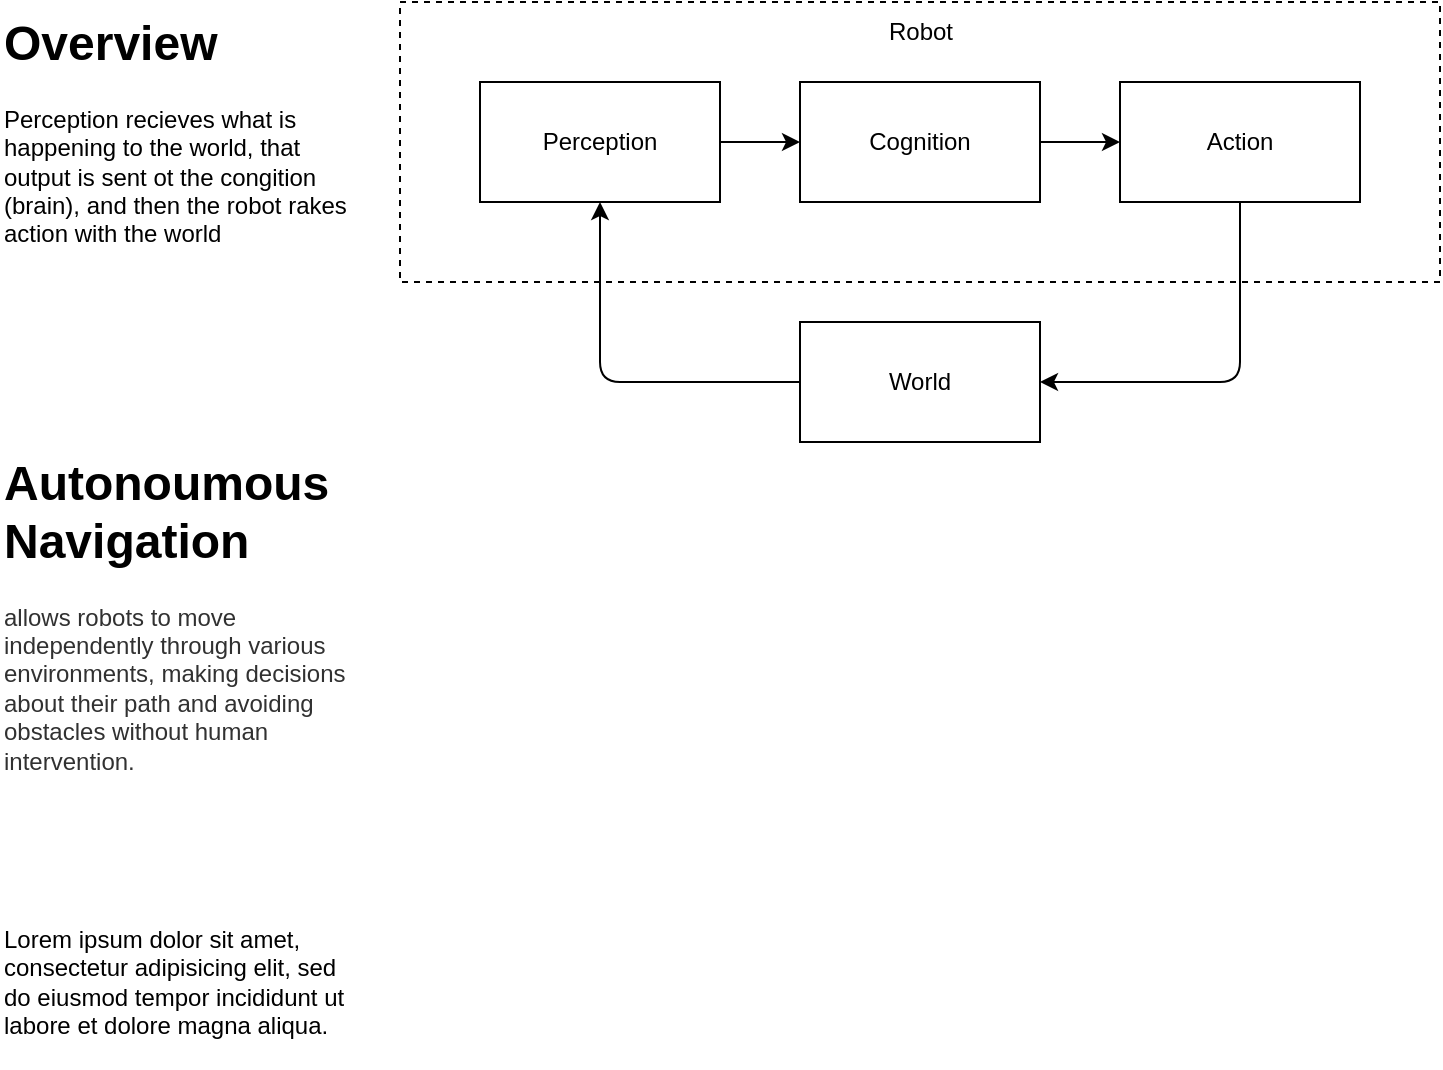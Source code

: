 <mxfile version="27.1.5">
  <diagram name="Page-1" id="tOSAF_ckE-xLktAB9q96">
    <mxGraphModel dx="1028" dy="644" grid="1" gridSize="10" guides="1" tooltips="1" connect="1" arrows="1" fold="1" page="1" pageScale="1" pageWidth="850" pageHeight="1100" math="0" shadow="0" adaptiveColors="simple">
      <root>
        <mxCell id="0" />
        <mxCell id="1" parent="0" />
        <mxCell id="xk5In5hX4t1pC-sHS-e8-1" style="edgeStyle=none;html=1;exitX=1;exitY=0.5;exitDx=0;exitDy=0;entryX=0;entryY=0.5;entryDx=0;entryDy=0;" edge="1" parent="1" source="xk5In5hX4t1pC-sHS-e8-2" target="xk5In5hX4t1pC-sHS-e8-4">
          <mxGeometry relative="1" as="geometry" />
        </mxCell>
        <mxCell id="xk5In5hX4t1pC-sHS-e8-2" value="Cognition" style="rounded=0;whiteSpace=wrap;html=1;" vertex="1" parent="1">
          <mxGeometry x="600" y="200" width="120" height="60" as="geometry" />
        </mxCell>
        <mxCell id="xk5In5hX4t1pC-sHS-e8-3" style="edgeStyle=none;html=1;entryX=1;entryY=0.5;entryDx=0;entryDy=0;" edge="1" parent="1" source="xk5In5hX4t1pC-sHS-e8-4" target="xk5In5hX4t1pC-sHS-e8-8">
          <mxGeometry relative="1" as="geometry">
            <Array as="points">
              <mxPoint x="820" y="350" />
            </Array>
          </mxGeometry>
        </mxCell>
        <mxCell id="xk5In5hX4t1pC-sHS-e8-4" value="Action" style="rounded=0;whiteSpace=wrap;html=1;" vertex="1" parent="1">
          <mxGeometry x="760" y="200" width="120" height="60" as="geometry" />
        </mxCell>
        <mxCell id="xk5In5hX4t1pC-sHS-e8-5" style="edgeStyle=none;html=1;exitX=1;exitY=0.5;exitDx=0;exitDy=0;entryX=0;entryY=0.5;entryDx=0;entryDy=0;" edge="1" parent="1" source="xk5In5hX4t1pC-sHS-e8-6" target="xk5In5hX4t1pC-sHS-e8-2">
          <mxGeometry relative="1" as="geometry" />
        </mxCell>
        <mxCell id="xk5In5hX4t1pC-sHS-e8-6" value="Perception" style="rounded=0;whiteSpace=wrap;html=1;" vertex="1" parent="1">
          <mxGeometry x="440" y="200" width="120" height="60" as="geometry" />
        </mxCell>
        <mxCell id="xk5In5hX4t1pC-sHS-e8-7" style="edgeStyle=none;html=1;entryX=0.5;entryY=1;entryDx=0;entryDy=0;" edge="1" parent="1" source="xk5In5hX4t1pC-sHS-e8-8" target="xk5In5hX4t1pC-sHS-e8-6">
          <mxGeometry relative="1" as="geometry">
            <Array as="points">
              <mxPoint x="500" y="350" />
            </Array>
          </mxGeometry>
        </mxCell>
        <mxCell id="xk5In5hX4t1pC-sHS-e8-8" value="World" style="rounded=0;whiteSpace=wrap;html=1;" vertex="1" parent="1">
          <mxGeometry x="600" y="320" width="120" height="60" as="geometry" />
        </mxCell>
        <mxCell id="xk5In5hX4t1pC-sHS-e8-9" value="Robot" style="text;html=1;align=center;verticalAlign=middle;resizable=0;points=[];autosize=1;strokeColor=none;fillColor=none;" vertex="1" parent="1">
          <mxGeometry x="630" y="160" width="60" height="30" as="geometry" />
        </mxCell>
        <mxCell id="xk5In5hX4t1pC-sHS-e8-10" value="" style="rounded=0;whiteSpace=wrap;html=1;dashed=1;fillColor=none;" vertex="1" parent="1">
          <mxGeometry x="400" y="160" width="520" height="140" as="geometry" />
        </mxCell>
        <mxCell id="xk5In5hX4t1pC-sHS-e8-11" value="&lt;h1 style=&quot;margin-top: 0px;&quot;&gt;Overview&lt;/h1&gt;&lt;p&gt;Perception recieves what is happening to the world, that output is sent ot the congition (brain), and then the robot rakes action with the world&lt;/p&gt;" style="text;html=1;whiteSpace=wrap;overflow=hidden;rounded=0;" vertex="1" parent="1">
          <mxGeometry x="200" y="160" width="180" height="120" as="geometry" />
        </mxCell>
        <mxCell id="xk5In5hX4t1pC-sHS-e8-12" value="&lt;h1 style=&quot;margin-top: 0px;&quot;&gt;&lt;span style=&quot;background-color: transparent;&quot;&gt;Autonoumous Navigation&lt;/span&gt;&lt;/h1&gt;&lt;div&gt;&lt;span style=&quot;color: rgb(49, 49, 49); font-family: NVIDIASans, Arial;&quot;&gt;&lt;font style=&quot;&quot;&gt;allows robots to move independently through various environments, making decisions about their path and avoiding obstacles without human intervention.&lt;/font&gt;&lt;/span&gt;&lt;/div&gt;" style="text;html=1;whiteSpace=wrap;overflow=hidden;rounded=0;" vertex="1" parent="1">
          <mxGeometry x="200" y="380" width="180" height="180" as="geometry" />
        </mxCell>
        <mxCell id="xk5In5hX4t1pC-sHS-e8-13" value="&lt;h1 style=&quot;margin-top: 0px;&quot;&gt;&lt;br&gt;&lt;/h1&gt;&lt;p&gt;Lorem ipsum dolor sit amet, consectetur adipisicing elit, sed do eiusmod tempor incididunt ut labore et dolore magna aliqua.&lt;/p&gt;" style="text;html=1;whiteSpace=wrap;overflow=hidden;rounded=0;" vertex="1" parent="1">
          <mxGeometry x="200" y="570" width="180" height="120" as="geometry" />
        </mxCell>
      </root>
    </mxGraphModel>
  </diagram>
</mxfile>
